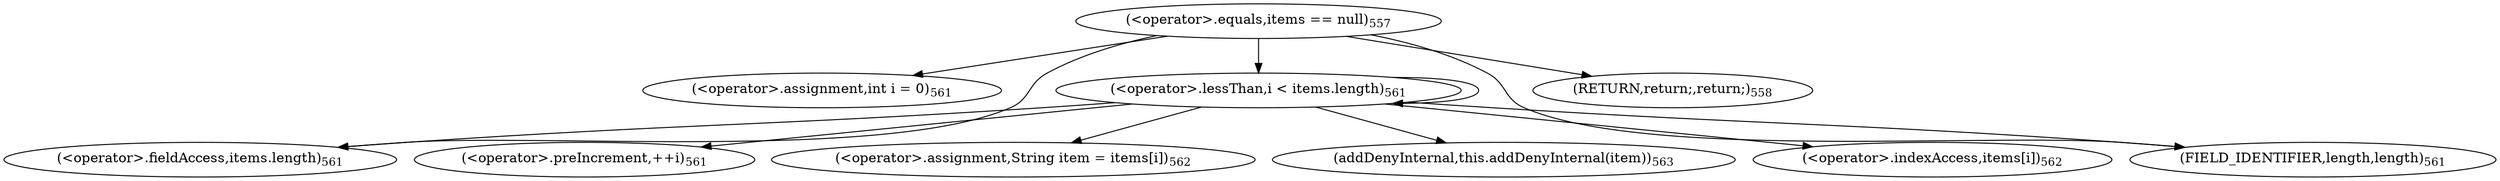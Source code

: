 digraph "addItemsToDeny0" {  
"1286" [label = <(&lt;operator&gt;.equals,items == null)<SUB>557</SUB>> ]
"1293" [label = <(&lt;operator&gt;.assignment,int i = 0)<SUB>561</SUB>> ]
"1296" [label = <(&lt;operator&gt;.lessThan,i &lt; items.length)<SUB>561</SUB>> ]
"1301" [label = <(&lt;operator&gt;.preIncrement,++i)<SUB>561</SUB>> ]
"1290" [label = <(RETURN,return;,return;)<SUB>558</SUB>> ]
"1298" [label = <(&lt;operator&gt;.fieldAccess,items.length)<SUB>561</SUB>> ]
"1305" [label = <(&lt;operator&gt;.assignment,String item = items[i])<SUB>562</SUB>> ]
"1310" [label = <(addDenyInternal,this.addDenyInternal(item))<SUB>563</SUB>> ]
"1300" [label = <(FIELD_IDENTIFIER,length,length)<SUB>561</SUB>> ]
"1307" [label = <(&lt;operator&gt;.indexAccess,items[i])<SUB>562</SUB>> ]
  "1286" -> "1300" 
  "1286" -> "1296" 
  "1286" -> "1298" 
  "1286" -> "1290" 
  "1286" -> "1293" 
  "1296" -> "1300" 
  "1296" -> "1296" 
  "1296" -> "1310" 
  "1296" -> "1301" 
  "1296" -> "1298" 
  "1296" -> "1307" 
  "1296" -> "1305" 
}
